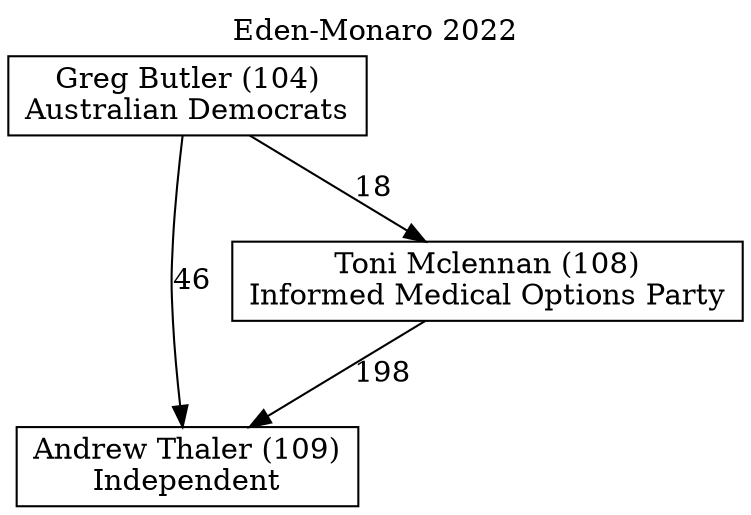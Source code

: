 // House preference flow
digraph "Andrew Thaler (109)_Eden-Monaro_2022" {
	graph [label="Eden-Monaro 2022" labelloc=t mclimit=10]
	node [shape=box]
	"Greg Butler (104)" [label="Greg Butler (104)
Australian Democrats"]
	"Andrew Thaler (109)" [label="Andrew Thaler (109)
Independent"]
	"Toni Mclennan (108)" [label="Toni Mclennan (108)
Informed Medical Options Party"]
	"Greg Butler (104)" -> "Toni Mclennan (108)" [label=18]
	"Toni Mclennan (108)" -> "Andrew Thaler (109)" [label=198]
	"Greg Butler (104)" -> "Andrew Thaler (109)" [label=46]
}
